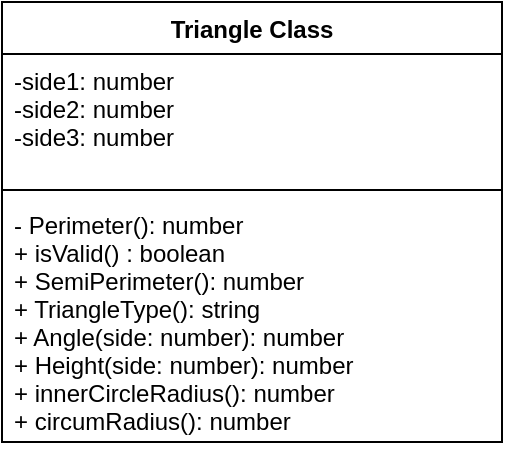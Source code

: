 <mxfile>
    <diagram id="3KHSILIWT_aAIigToV1m" name="Page-1">
        <mxGraphModel dx="1074" dy="755" grid="1" gridSize="10" guides="1" tooltips="1" connect="1" arrows="1" fold="1" page="1" pageScale="1" pageWidth="827" pageHeight="1169" math="0" shadow="0">
            <root>
                <mxCell id="0"/>
                <mxCell id="1" parent="0"/>
                <mxCell id="6" value="Triangle Class" style="swimlane;fontStyle=1;align=center;verticalAlign=top;childLayout=stackLayout;horizontal=1;startSize=26;horizontalStack=0;resizeParent=1;resizeParentMax=0;resizeLast=0;collapsible=1;marginBottom=0;" parent="1" vertex="1">
                    <mxGeometry x="40" y="40" width="250" height="220" as="geometry"/>
                </mxCell>
                <mxCell id="7" value="-side1: number&#10;-side2: number&#10;-side3: number" style="text;strokeColor=none;fillColor=none;align=left;verticalAlign=top;spacingLeft=4;spacingRight=4;overflow=hidden;rotatable=0;points=[[0,0.5],[1,0.5]];portConstraint=eastwest;" parent="6" vertex="1">
                    <mxGeometry y="26" width="250" height="64" as="geometry"/>
                </mxCell>
                <mxCell id="8" value="" style="line;strokeWidth=1;fillColor=none;align=left;verticalAlign=middle;spacingTop=-1;spacingLeft=3;spacingRight=3;rotatable=0;labelPosition=right;points=[];portConstraint=eastwest;" parent="6" vertex="1">
                    <mxGeometry y="90" width="250" height="8" as="geometry"/>
                </mxCell>
                <mxCell id="9" value="- Perimeter(): number&#10;+ isValid() : boolean&#10;+ SemiPerimeter(): number&#10;+ TriangleType(): string&#10;+ Angle(side: number): number&#10;+ Height(side: number): number&#10;+ innerCircleRadius(): number&#10;+ circumRadius(): number&#10;" style="text;strokeColor=none;fillColor=none;align=left;verticalAlign=top;spacingLeft=4;spacingRight=4;overflow=hidden;rotatable=0;points=[[0,0.5],[1,0.5]];portConstraint=eastwest;" parent="6" vertex="1">
                    <mxGeometry y="98" width="250" height="122" as="geometry"/>
                </mxCell>
            </root>
        </mxGraphModel>
    </diagram>
</mxfile>
